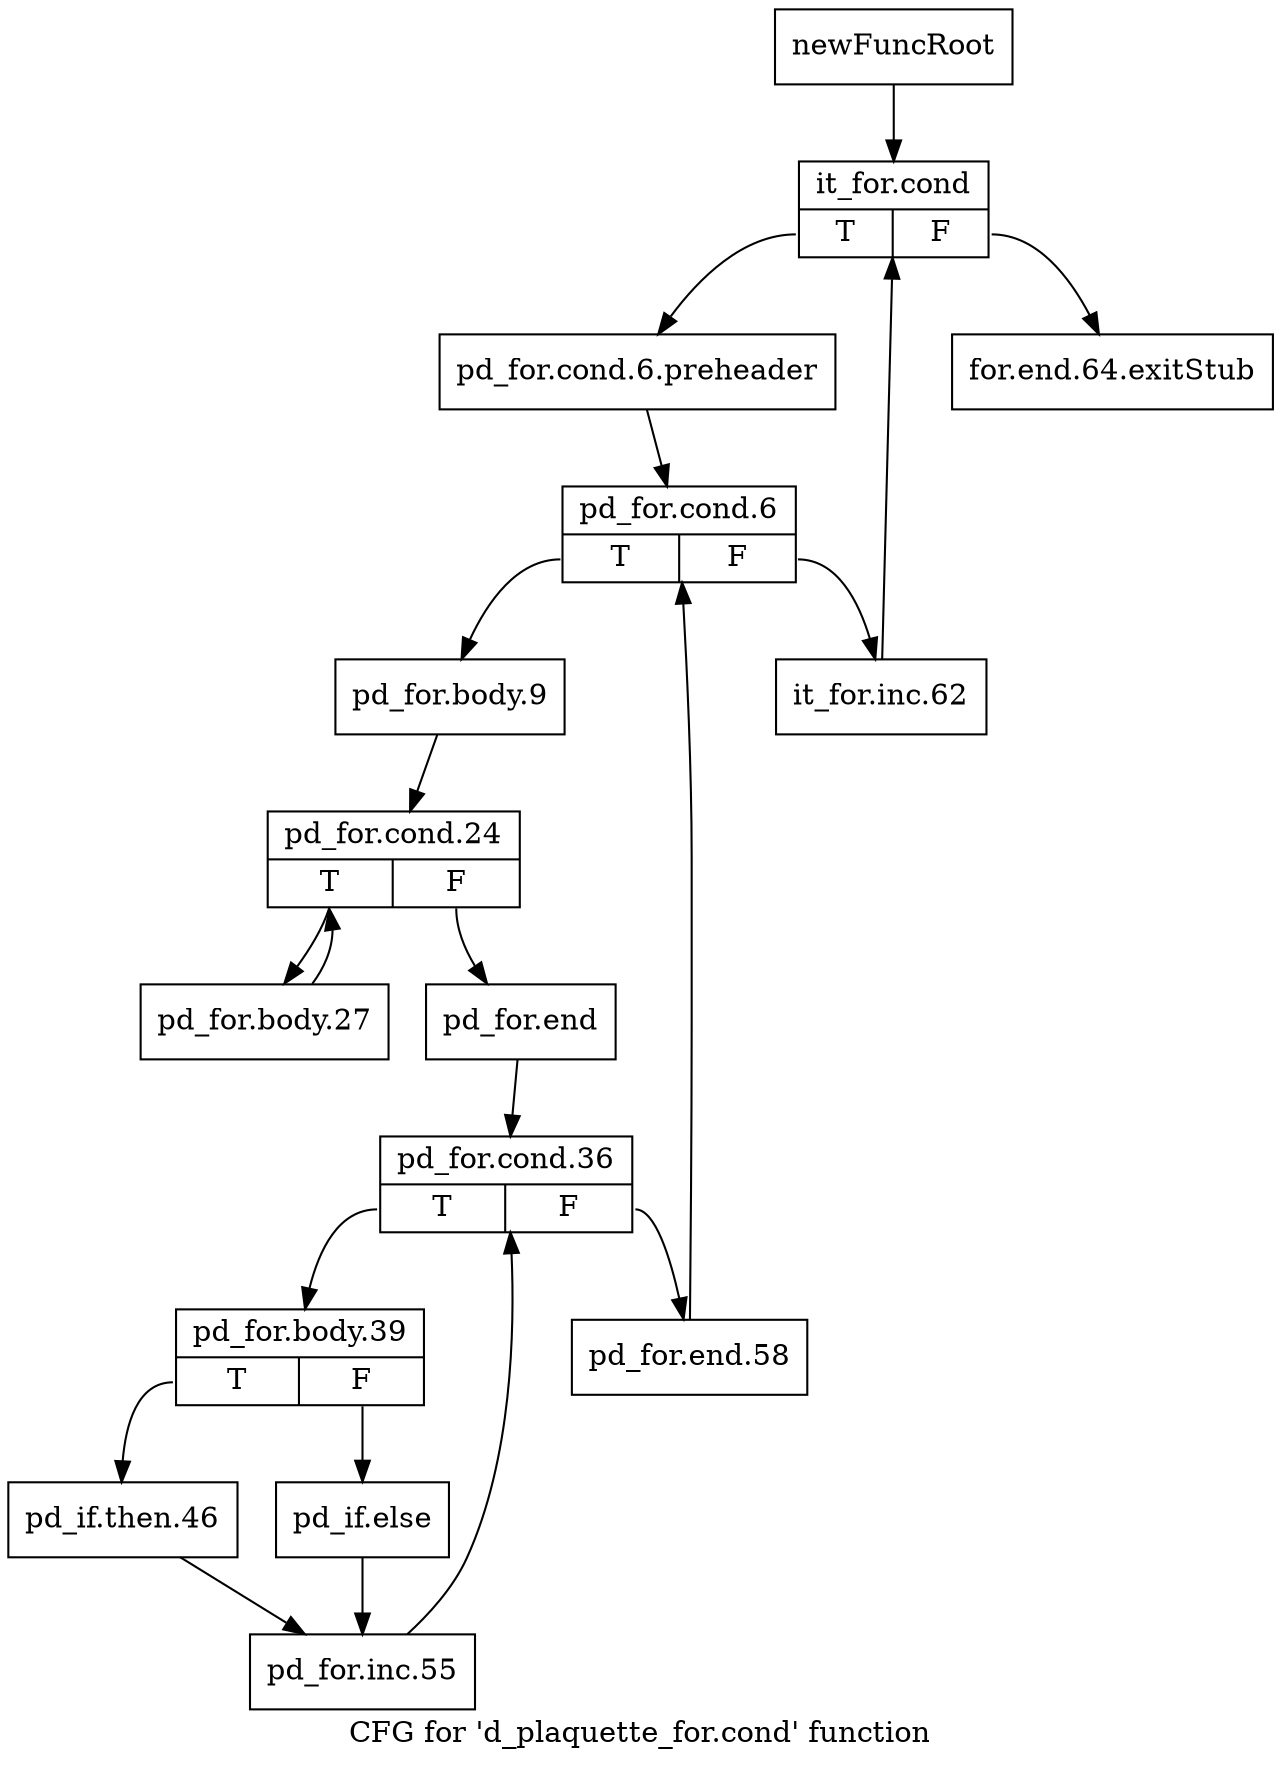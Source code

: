 digraph "CFG for 'd_plaquette_for.cond' function" {
	label="CFG for 'd_plaquette_for.cond' function";

	Node0x189dbd0 [shape=record,label="{newFuncRoot}"];
	Node0x189dbd0 -> Node0x189dc70;
	Node0x189dc20 [shape=record,label="{for.end.64.exitStub}"];
	Node0x189dc70 [shape=record,label="{it_for.cond|{<s0>T|<s1>F}}"];
	Node0x189dc70:s0 -> Node0x189dcc0;
	Node0x189dc70:s1 -> Node0x189dc20;
	Node0x189dcc0 [shape=record,label="{pd_for.cond.6.preheader}"];
	Node0x189dcc0 -> Node0x189dd10;
	Node0x189dd10 [shape=record,label="{pd_for.cond.6|{<s0>T|<s1>F}}"];
	Node0x189dd10:s0 -> Node0x189ddb0;
	Node0x189dd10:s1 -> Node0x189dd60;
	Node0x189dd60 [shape=record,label="{it_for.inc.62}"];
	Node0x189dd60 -> Node0x189dc70;
	Node0x189ddb0 [shape=record,label="{pd_for.body.9}"];
	Node0x189ddb0 -> Node0x189de00;
	Node0x189de00 [shape=record,label="{pd_for.cond.24|{<s0>T|<s1>F}}"];
	Node0x189de00:s0 -> Node0x189f000;
	Node0x189de00:s1 -> Node0x189de50;
	Node0x189de50 [shape=record,label="{pd_for.end}"];
	Node0x189de50 -> Node0x189dea0;
	Node0x189dea0 [shape=record,label="{pd_for.cond.36|{<s0>T|<s1>F}}"];
	Node0x189dea0:s0 -> Node0x189df40;
	Node0x189dea0:s1 -> Node0x189def0;
	Node0x189def0 [shape=record,label="{pd_for.end.58}"];
	Node0x189def0 -> Node0x189dd10;
	Node0x189df40 [shape=record,label="{pd_for.body.39|{<s0>T|<s1>F}}"];
	Node0x189df40:s0 -> Node0x189dfe0;
	Node0x189df40:s1 -> Node0x189df90;
	Node0x189df90 [shape=record,label="{pd_if.else}"];
	Node0x189df90 -> Node0x189e030;
	Node0x189dfe0 [shape=record,label="{pd_if.then.46}"];
	Node0x189dfe0 -> Node0x189e030;
	Node0x189e030 [shape=record,label="{pd_for.inc.55}"];
	Node0x189e030 -> Node0x189dea0;
	Node0x189f000 [shape=record,label="{pd_for.body.27}"];
	Node0x189f000 -> Node0x189de00;
}
